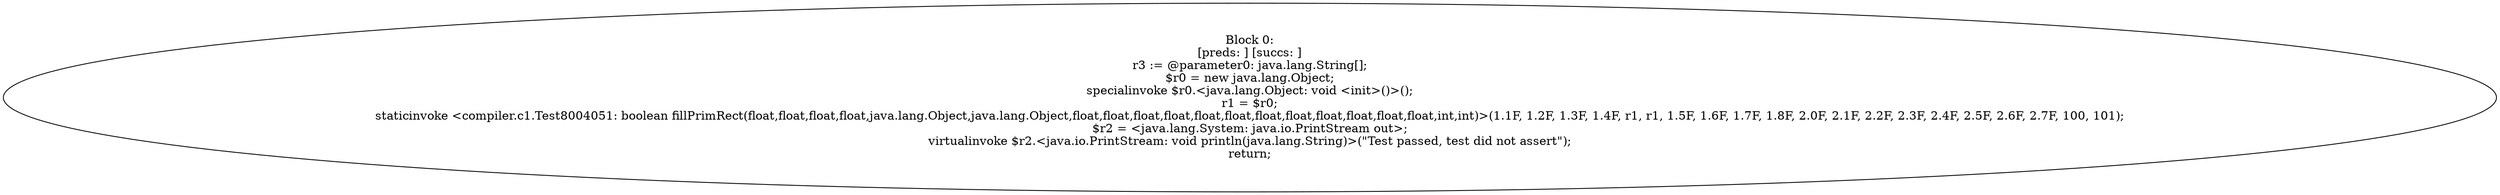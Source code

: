 digraph "unitGraph" {
    "Block 0:
[preds: ] [succs: ]
r3 := @parameter0: java.lang.String[];
$r0 = new java.lang.Object;
specialinvoke $r0.<java.lang.Object: void <init>()>();
r1 = $r0;
staticinvoke <compiler.c1.Test8004051: boolean fillPrimRect(float,float,float,float,java.lang.Object,java.lang.Object,float,float,float,float,float,float,float,float,float,float,float,float,int,int)>(1.1F, 1.2F, 1.3F, 1.4F, r1, r1, 1.5F, 1.6F, 1.7F, 1.8F, 2.0F, 2.1F, 2.2F, 2.3F, 2.4F, 2.5F, 2.6F, 2.7F, 100, 101);
$r2 = <java.lang.System: java.io.PrintStream out>;
virtualinvoke $r2.<java.io.PrintStream: void println(java.lang.String)>(\"Test passed, test did not assert\");
return;
"
}
